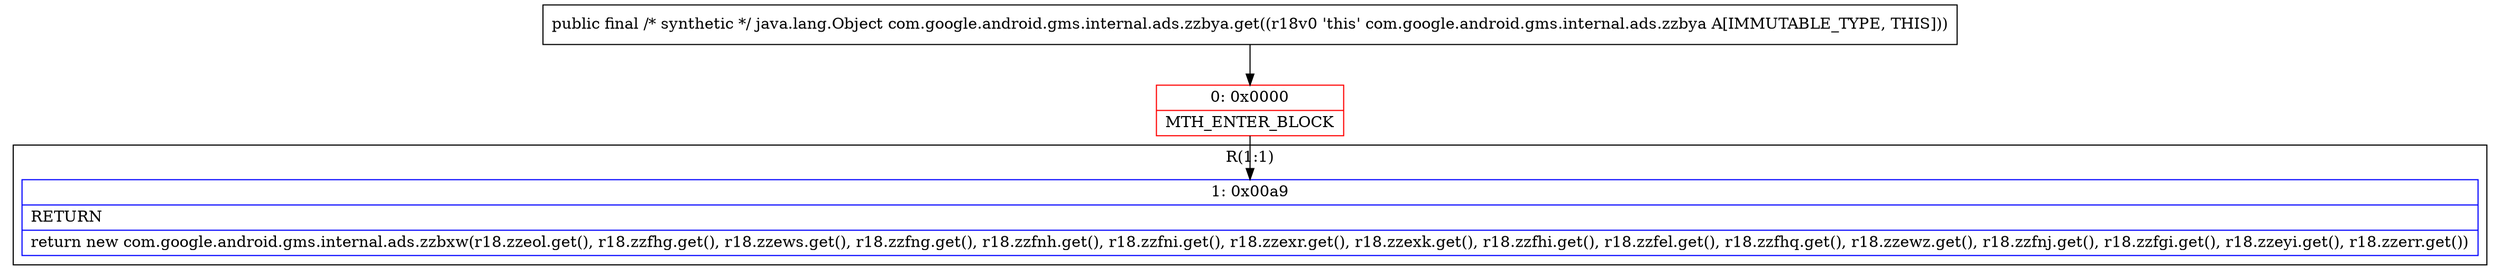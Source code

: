 digraph "CFG forcom.google.android.gms.internal.ads.zzbya.get()Ljava\/lang\/Object;" {
subgraph cluster_Region_1263879529 {
label = "R(1:1)";
node [shape=record,color=blue];
Node_1 [shape=record,label="{1\:\ 0x00a9|RETURN\l|return new com.google.android.gms.internal.ads.zzbxw(r18.zzeol.get(), r18.zzfhg.get(), r18.zzews.get(), r18.zzfng.get(), r18.zzfnh.get(), r18.zzfni.get(), r18.zzexr.get(), r18.zzexk.get(), r18.zzfhi.get(), r18.zzfel.get(), r18.zzfhq.get(), r18.zzewz.get(), r18.zzfnj.get(), r18.zzfgi.get(), r18.zzeyi.get(), r18.zzerr.get())\l}"];
}
Node_0 [shape=record,color=red,label="{0\:\ 0x0000|MTH_ENTER_BLOCK\l}"];
MethodNode[shape=record,label="{public final \/* synthetic *\/ java.lang.Object com.google.android.gms.internal.ads.zzbya.get((r18v0 'this' com.google.android.gms.internal.ads.zzbya A[IMMUTABLE_TYPE, THIS])) }"];
MethodNode -> Node_0;
Node_0 -> Node_1;
}


